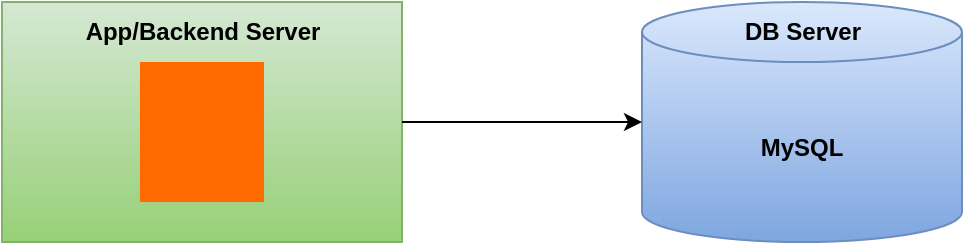 <mxfile version="28.2.0">
  <diagram name="Page-1" id="ft6Dak35YB7YMGcHiVMh">
    <mxGraphModel dx="1042" dy="561" grid="1" gridSize="10" guides="1" tooltips="1" connect="1" arrows="1" fold="1" page="1" pageScale="1" pageWidth="850" pageHeight="1100" math="0" shadow="0">
      <root>
        <mxCell id="0" />
        <mxCell id="1" parent="0" />
        <mxCell id="-uI5xv_ZlBJ2iA-XSNuh-1" value="&lt;b&gt;MySQL&lt;/b&gt;" style="shape=cylinder3;whiteSpace=wrap;html=1;boundedLbl=1;backgroundOutline=1;size=15;fillColor=#dae8fc;gradientColor=#7ea6e0;strokeColor=#6c8ebf;" vertex="1" parent="1">
          <mxGeometry x="560" y="120" width="160" height="120" as="geometry" />
        </mxCell>
        <mxCell id="-uI5xv_ZlBJ2iA-XSNuh-2" value="" style="rounded=0;whiteSpace=wrap;html=1;fillColor=#d5e8d4;gradientColor=#97d077;strokeColor=#82b366;" vertex="1" parent="1">
          <mxGeometry x="240" y="120" width="200" height="120" as="geometry" />
        </mxCell>
        <mxCell id="-uI5xv_ZlBJ2iA-XSNuh-3" style="edgeStyle=orthogonalEdgeStyle;rounded=0;orthogonalLoop=1;jettySize=auto;html=1;entryX=0;entryY=0.5;entryDx=0;entryDy=0;entryPerimeter=0;" edge="1" parent="1" source="-uI5xv_ZlBJ2iA-XSNuh-2" target="-uI5xv_ZlBJ2iA-XSNuh-1">
          <mxGeometry relative="1" as="geometry" />
        </mxCell>
        <mxCell id="-uI5xv_ZlBJ2iA-XSNuh-4" value="&lt;b&gt;DB Server&lt;/b&gt;" style="text;html=1;align=center;verticalAlign=middle;resizable=0;points=[];autosize=1;strokeColor=none;fillColor=none;" vertex="1" parent="1">
          <mxGeometry x="600" y="120" width="80" height="30" as="geometry" />
        </mxCell>
        <mxCell id="-uI5xv_ZlBJ2iA-XSNuh-5" value="&lt;b&gt;App/Backend Server&lt;/b&gt;" style="text;html=1;align=center;verticalAlign=middle;resizable=0;points=[];autosize=1;strokeColor=none;fillColor=none;" vertex="1" parent="1">
          <mxGeometry x="270" y="120" width="140" height="30" as="geometry" />
        </mxCell>
        <mxCell id="-uI5xv_ZlBJ2iA-XSNuh-7" value="" style="points=[];aspect=fixed;html=1;align=center;shadow=0;dashed=0;fillColor=#FF6A00;strokeColor=none;shape=mxgraph.alibaba_cloud.nodejs_performance_platform;" vertex="1" parent="1">
          <mxGeometry x="308.98" y="150" width="62.03" height="70" as="geometry" />
        </mxCell>
      </root>
    </mxGraphModel>
  </diagram>
</mxfile>
